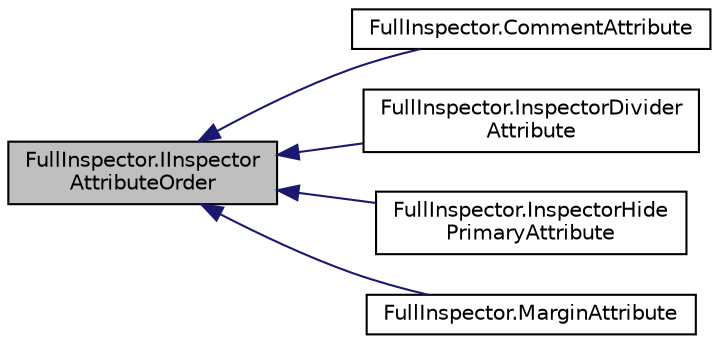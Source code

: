digraph "FullInspector.IInspectorAttributeOrder"
{
  edge [fontname="Helvetica",fontsize="10",labelfontname="Helvetica",labelfontsize="10"];
  node [fontname="Helvetica",fontsize="10",shape=record];
  rankdir="LR";
  Node1 [label="FullInspector.IInspector\lAttributeOrder",height=0.2,width=0.4,color="black", fillcolor="grey75", style="filled" fontcolor="black"];
  Node1 -> Node2 [dir="back",color="midnightblue",fontsize="10",style="solid",fontname="Helvetica"];
  Node2 [label="FullInspector.CommentAttribute",height=0.2,width=0.4,color="black", fillcolor="white", style="filled",URL="$class_full_inspector_1_1_comment_attribute.html",tooltip="A comment attribute adds a comment to an object that is viewable in the inspector. "];
  Node1 -> Node3 [dir="back",color="midnightblue",fontsize="10",style="solid",fontname="Helvetica"];
  Node3 [label="FullInspector.InspectorDivider\lAttribute",height=0.2,width=0.4,color="black", fillcolor="white", style="filled",URL="$class_full_inspector_1_1_inspector_divider_attribute.html",tooltip="Adds a margin of whitespace above the given field or property. "];
  Node1 -> Node4 [dir="back",color="midnightblue",fontsize="10",style="solid",fontname="Helvetica"];
  Node4 [label="FullInspector.InspectorHide\lPrimaryAttribute",height=0.2,width=0.4,color="black", fillcolor="white", style="filled",URL="$class_full_inspector_1_1_inspector_hide_primary_attribute.html",tooltip="Adding [InspectorHidePrimary] will cause the primary inspector for the target to not be displayed..."];
  Node1 -> Node5 [dir="back",color="midnightblue",fontsize="10",style="solid",fontname="Helvetica"];
  Node5 [label="FullInspector.MarginAttribute",height=0.2,width=0.4,color="black", fillcolor="white", style="filled",URL="$class_full_inspector_1_1_margin_attribute.html",tooltip="Adds a margin of whitespace above the given field or property. "];
}
